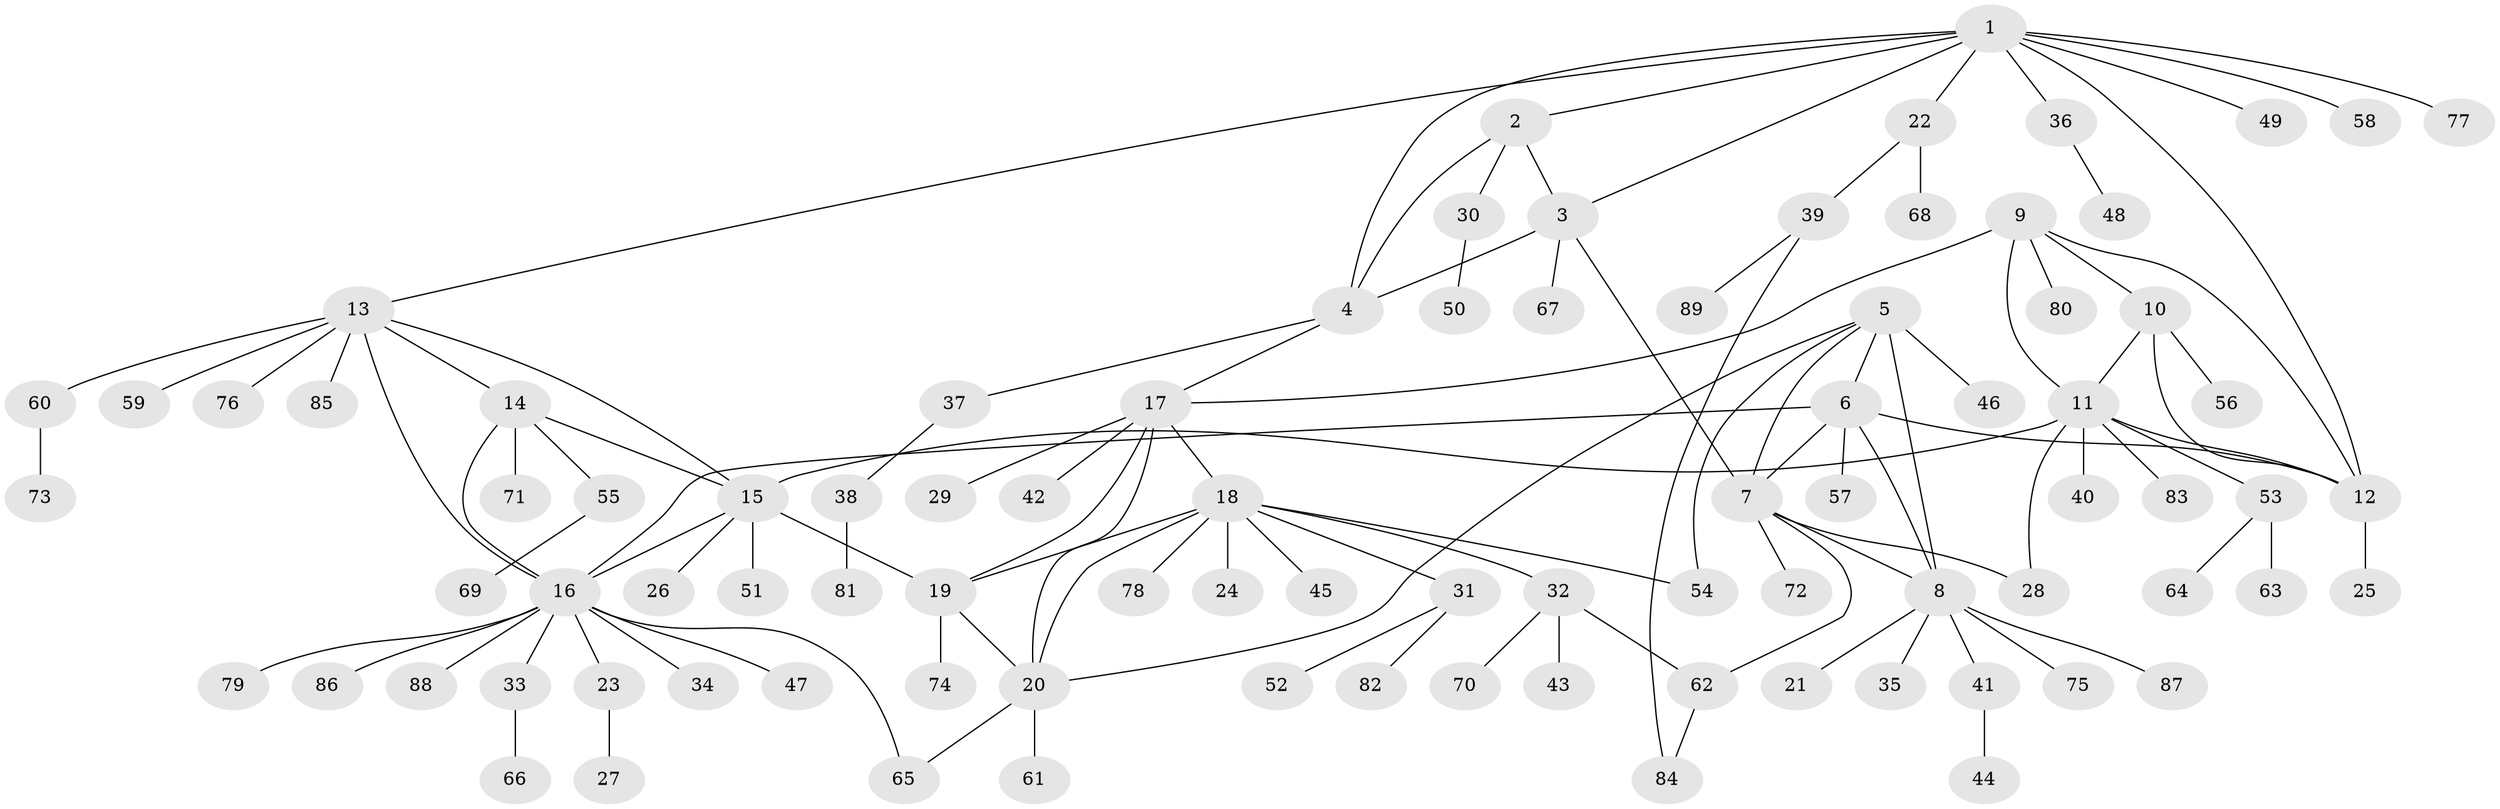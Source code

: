 // coarse degree distribution, {8: 0.07692307692307693, 4: 0.07692307692307693, 5: 0.07692307692307693, 3: 0.038461538461538464, 6: 0.07692307692307693, 7: 0.038461538461538464, 2: 0.07692307692307693, 1: 0.5384615384615384}
// Generated by graph-tools (version 1.1) at 2025/19/03/04/25 18:19:56]
// undirected, 89 vertices, 114 edges
graph export_dot {
graph [start="1"]
  node [color=gray90,style=filled];
  1;
  2;
  3;
  4;
  5;
  6;
  7;
  8;
  9;
  10;
  11;
  12;
  13;
  14;
  15;
  16;
  17;
  18;
  19;
  20;
  21;
  22;
  23;
  24;
  25;
  26;
  27;
  28;
  29;
  30;
  31;
  32;
  33;
  34;
  35;
  36;
  37;
  38;
  39;
  40;
  41;
  42;
  43;
  44;
  45;
  46;
  47;
  48;
  49;
  50;
  51;
  52;
  53;
  54;
  55;
  56;
  57;
  58;
  59;
  60;
  61;
  62;
  63;
  64;
  65;
  66;
  67;
  68;
  69;
  70;
  71;
  72;
  73;
  74;
  75;
  76;
  77;
  78;
  79;
  80;
  81;
  82;
  83;
  84;
  85;
  86;
  87;
  88;
  89;
  1 -- 2;
  1 -- 3;
  1 -- 4;
  1 -- 12;
  1 -- 13;
  1 -- 22;
  1 -- 36;
  1 -- 49;
  1 -- 58;
  1 -- 77;
  2 -- 3;
  2 -- 4;
  2 -- 30;
  3 -- 4;
  3 -- 7;
  3 -- 67;
  4 -- 17;
  4 -- 37;
  5 -- 6;
  5 -- 7;
  5 -- 8;
  5 -- 20;
  5 -- 46;
  5 -- 54;
  6 -- 7;
  6 -- 8;
  6 -- 12;
  6 -- 16;
  6 -- 57;
  7 -- 8;
  7 -- 28;
  7 -- 62;
  7 -- 72;
  8 -- 21;
  8 -- 35;
  8 -- 41;
  8 -- 75;
  8 -- 87;
  9 -- 10;
  9 -- 11;
  9 -- 12;
  9 -- 17;
  9 -- 80;
  10 -- 11;
  10 -- 12;
  10 -- 56;
  11 -- 12;
  11 -- 15;
  11 -- 28;
  11 -- 40;
  11 -- 53;
  11 -- 83;
  12 -- 25;
  13 -- 14;
  13 -- 15;
  13 -- 16;
  13 -- 59;
  13 -- 60;
  13 -- 76;
  13 -- 85;
  14 -- 15;
  14 -- 16;
  14 -- 55;
  14 -- 71;
  15 -- 16;
  15 -- 19;
  15 -- 26;
  15 -- 51;
  16 -- 23;
  16 -- 33;
  16 -- 34;
  16 -- 47;
  16 -- 65;
  16 -- 79;
  16 -- 86;
  16 -- 88;
  17 -- 18;
  17 -- 19;
  17 -- 20;
  17 -- 29;
  17 -- 42;
  18 -- 19;
  18 -- 20;
  18 -- 24;
  18 -- 31;
  18 -- 32;
  18 -- 45;
  18 -- 54;
  18 -- 78;
  19 -- 20;
  19 -- 74;
  20 -- 61;
  20 -- 65;
  22 -- 39;
  22 -- 68;
  23 -- 27;
  30 -- 50;
  31 -- 52;
  31 -- 82;
  32 -- 43;
  32 -- 62;
  32 -- 70;
  33 -- 66;
  36 -- 48;
  37 -- 38;
  38 -- 81;
  39 -- 84;
  39 -- 89;
  41 -- 44;
  53 -- 63;
  53 -- 64;
  55 -- 69;
  60 -- 73;
  62 -- 84;
}
